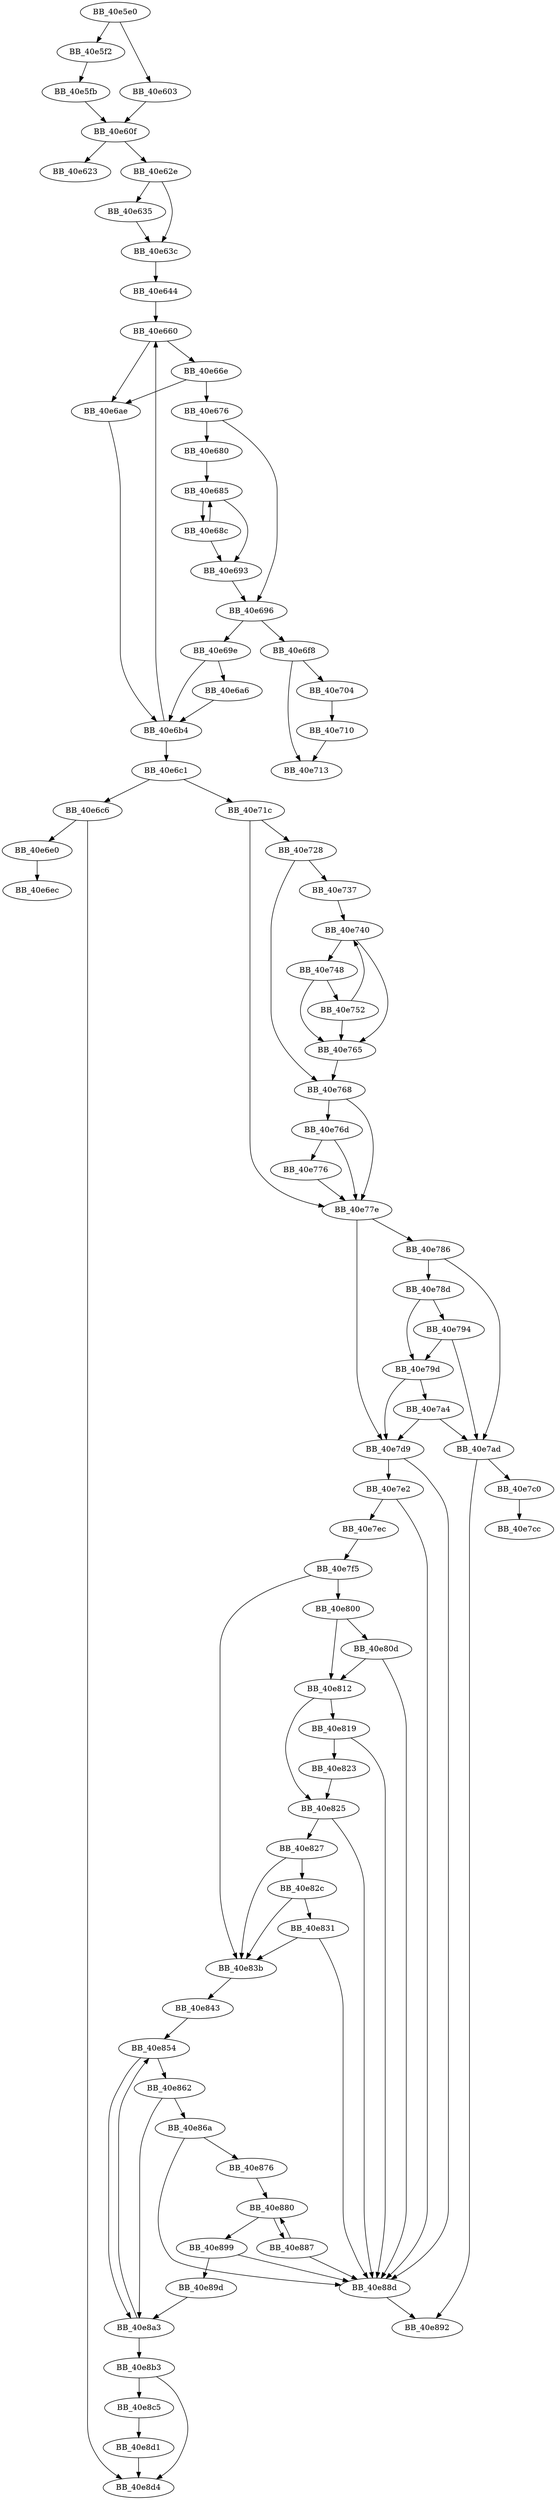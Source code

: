 DiGraph sub_40E5E0{
BB_40e5e0->BB_40e5f2
BB_40e5e0->BB_40e603
BB_40e5f2->BB_40e5fb
BB_40e5fb->BB_40e60f
BB_40e603->BB_40e60f
BB_40e60f->BB_40e623
BB_40e60f->BB_40e62e
BB_40e62e->BB_40e635
BB_40e62e->BB_40e63c
BB_40e635->BB_40e63c
BB_40e63c->BB_40e644
BB_40e644->BB_40e660
BB_40e660->BB_40e66e
BB_40e660->BB_40e6ae
BB_40e66e->BB_40e676
BB_40e66e->BB_40e6ae
BB_40e676->BB_40e680
BB_40e676->BB_40e696
BB_40e680->BB_40e685
BB_40e685->BB_40e68c
BB_40e685->BB_40e693
BB_40e68c->BB_40e685
BB_40e68c->BB_40e693
BB_40e693->BB_40e696
BB_40e696->BB_40e69e
BB_40e696->BB_40e6f8
BB_40e69e->BB_40e6a6
BB_40e69e->BB_40e6b4
BB_40e6a6->BB_40e6b4
BB_40e6ae->BB_40e6b4
BB_40e6b4->BB_40e660
BB_40e6b4->BB_40e6c1
BB_40e6c1->BB_40e6c6
BB_40e6c1->BB_40e71c
BB_40e6c6->BB_40e6e0
BB_40e6c6->BB_40e8d4
BB_40e6e0->BB_40e6ec
BB_40e6f8->BB_40e704
BB_40e6f8->BB_40e713
BB_40e704->BB_40e710
BB_40e710->BB_40e713
BB_40e71c->BB_40e728
BB_40e71c->BB_40e77e
BB_40e728->BB_40e737
BB_40e728->BB_40e768
BB_40e737->BB_40e740
BB_40e740->BB_40e748
BB_40e740->BB_40e765
BB_40e748->BB_40e752
BB_40e748->BB_40e765
BB_40e752->BB_40e740
BB_40e752->BB_40e765
BB_40e765->BB_40e768
BB_40e768->BB_40e76d
BB_40e768->BB_40e77e
BB_40e76d->BB_40e776
BB_40e76d->BB_40e77e
BB_40e776->BB_40e77e
BB_40e77e->BB_40e786
BB_40e77e->BB_40e7d9
BB_40e786->BB_40e78d
BB_40e786->BB_40e7ad
BB_40e78d->BB_40e794
BB_40e78d->BB_40e79d
BB_40e794->BB_40e79d
BB_40e794->BB_40e7ad
BB_40e79d->BB_40e7a4
BB_40e79d->BB_40e7d9
BB_40e7a4->BB_40e7ad
BB_40e7a4->BB_40e7d9
BB_40e7ad->BB_40e7c0
BB_40e7ad->BB_40e892
BB_40e7c0->BB_40e7cc
BB_40e7d9->BB_40e7e2
BB_40e7d9->BB_40e88d
BB_40e7e2->BB_40e7ec
BB_40e7e2->BB_40e88d
BB_40e7ec->BB_40e7f5
BB_40e7f5->BB_40e800
BB_40e7f5->BB_40e83b
BB_40e800->BB_40e80d
BB_40e800->BB_40e812
BB_40e80d->BB_40e812
BB_40e80d->BB_40e88d
BB_40e812->BB_40e819
BB_40e812->BB_40e825
BB_40e819->BB_40e823
BB_40e819->BB_40e88d
BB_40e823->BB_40e825
BB_40e825->BB_40e827
BB_40e825->BB_40e88d
BB_40e827->BB_40e82c
BB_40e827->BB_40e83b
BB_40e82c->BB_40e831
BB_40e82c->BB_40e83b
BB_40e831->BB_40e83b
BB_40e831->BB_40e88d
BB_40e83b->BB_40e843
BB_40e843->BB_40e854
BB_40e854->BB_40e862
BB_40e854->BB_40e8a3
BB_40e862->BB_40e86a
BB_40e862->BB_40e8a3
BB_40e86a->BB_40e876
BB_40e86a->BB_40e88d
BB_40e876->BB_40e880
BB_40e880->BB_40e887
BB_40e880->BB_40e899
BB_40e887->BB_40e880
BB_40e887->BB_40e88d
BB_40e88d->BB_40e892
BB_40e899->BB_40e88d
BB_40e899->BB_40e89d
BB_40e89d->BB_40e8a3
BB_40e8a3->BB_40e854
BB_40e8a3->BB_40e8b3
BB_40e8b3->BB_40e8c5
BB_40e8b3->BB_40e8d4
BB_40e8c5->BB_40e8d1
BB_40e8d1->BB_40e8d4
}

